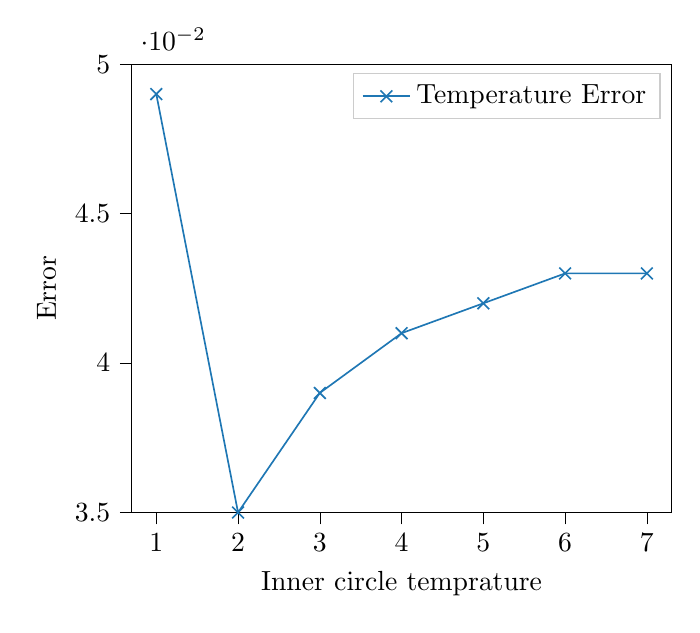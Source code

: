 % This file was created with tikzplotlib v0.10.1.
\begin{tikzpicture}

\definecolor{darkgray176}{RGB}{176,176,176}
\definecolor{lightgray204}{RGB}{204,204,204}
\definecolor{steelblue31119180}{RGB}{31,119,180}

\begin{axis}[
legend cell align={left},
legend style={fill opacity=0.8, draw opacity=1, text opacity=1, draw=lightgray204},
tick align=outside,
tick pos=left,
x grid style={darkgray176},
xlabel={Inner circle temprature},
xmin=0.7, xmax=7.3,
xtick style={color=black},
y grid style={darkgray176},
ylabel={Error},
ymin=0.035, ymax=0.05,
ytick style={color=black}
]
\addplot [semithick, steelblue31119180, mark=x, mark size=3, mark options={solid}]
table {%
1 0.049
2 0.035
3 0.039
4 0.041
5 0.042
6 0.043
7 0.043
};
\addlegendentry{Temperature Error}
\end{axis}

\end{tikzpicture}
